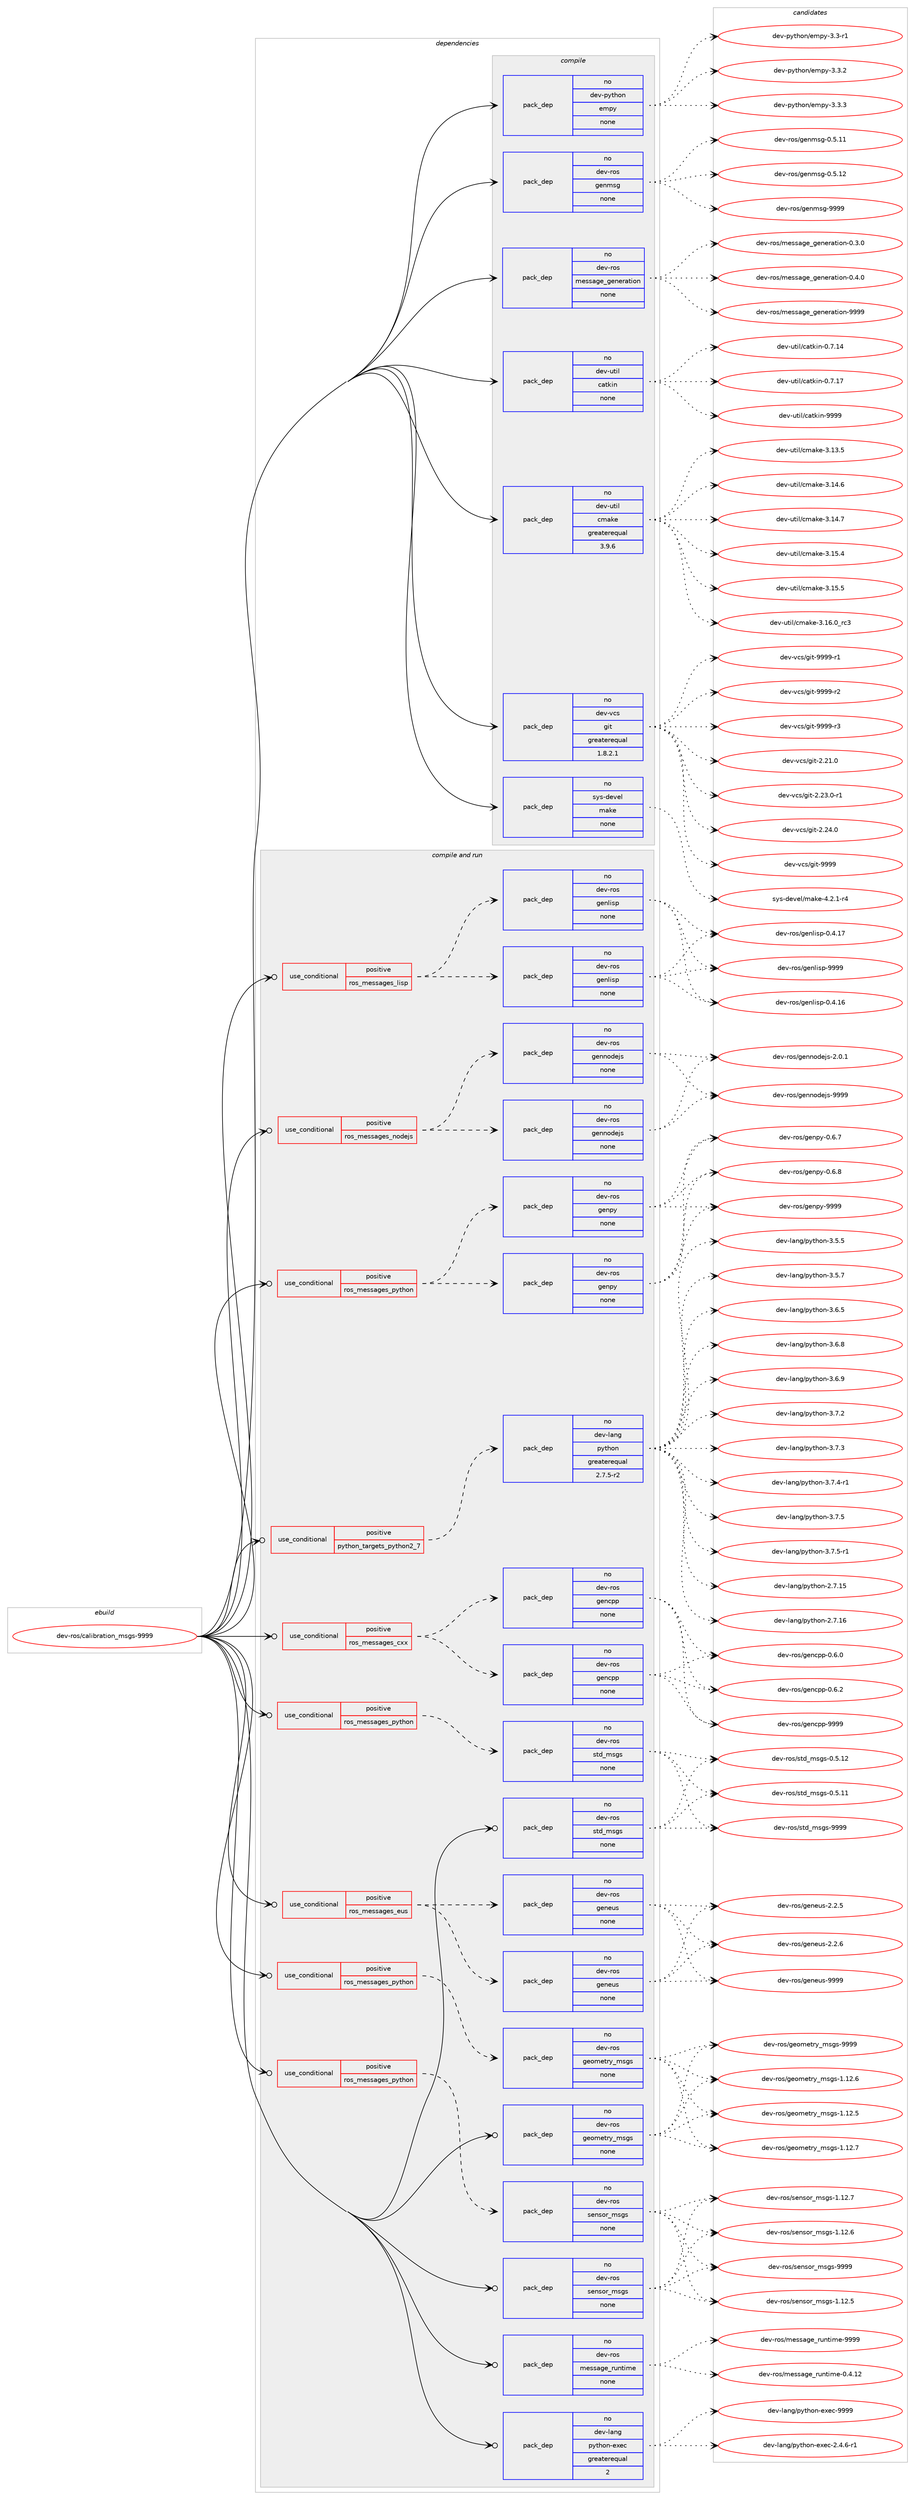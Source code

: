 digraph prolog {

# *************
# Graph options
# *************

newrank=true;
concentrate=true;
compound=true;
graph [rankdir=LR,fontname=Helvetica,fontsize=10,ranksep=1.5];#, ranksep=2.5, nodesep=0.2];
edge  [arrowhead=vee];
node  [fontname=Helvetica,fontsize=10];

# **********
# The ebuild
# **********

subgraph cluster_leftcol {
color=gray;
rank=same;
label=<<i>ebuild</i>>;
id [label="dev-ros/calibration_msgs-9999", color=red, width=4, href="../dev-ros/calibration_msgs-9999.svg"];
}

# ****************
# The dependencies
# ****************

subgraph cluster_midcol {
color=gray;
label=<<i>dependencies</i>>;
subgraph cluster_compile {
fillcolor="#eeeeee";
style=filled;
label=<<i>compile</i>>;
subgraph pack484346 {
dependency649039 [label=<<TABLE BORDER="0" CELLBORDER="1" CELLSPACING="0" CELLPADDING="4" WIDTH="220"><TR><TD ROWSPAN="6" CELLPADDING="30">pack_dep</TD></TR><TR><TD WIDTH="110">no</TD></TR><TR><TD>dev-python</TD></TR><TR><TD>empy</TD></TR><TR><TD>none</TD></TR><TR><TD></TD></TR></TABLE>>, shape=none, color=blue];
}
id:e -> dependency649039:w [weight=20,style="solid",arrowhead="vee"];
subgraph pack484347 {
dependency649040 [label=<<TABLE BORDER="0" CELLBORDER="1" CELLSPACING="0" CELLPADDING="4" WIDTH="220"><TR><TD ROWSPAN="6" CELLPADDING="30">pack_dep</TD></TR><TR><TD WIDTH="110">no</TD></TR><TR><TD>dev-ros</TD></TR><TR><TD>genmsg</TD></TR><TR><TD>none</TD></TR><TR><TD></TD></TR></TABLE>>, shape=none, color=blue];
}
id:e -> dependency649040:w [weight=20,style="solid",arrowhead="vee"];
subgraph pack484348 {
dependency649041 [label=<<TABLE BORDER="0" CELLBORDER="1" CELLSPACING="0" CELLPADDING="4" WIDTH="220"><TR><TD ROWSPAN="6" CELLPADDING="30">pack_dep</TD></TR><TR><TD WIDTH="110">no</TD></TR><TR><TD>dev-ros</TD></TR><TR><TD>message_generation</TD></TR><TR><TD>none</TD></TR><TR><TD></TD></TR></TABLE>>, shape=none, color=blue];
}
id:e -> dependency649041:w [weight=20,style="solid",arrowhead="vee"];
subgraph pack484349 {
dependency649042 [label=<<TABLE BORDER="0" CELLBORDER="1" CELLSPACING="0" CELLPADDING="4" WIDTH="220"><TR><TD ROWSPAN="6" CELLPADDING="30">pack_dep</TD></TR><TR><TD WIDTH="110">no</TD></TR><TR><TD>dev-util</TD></TR><TR><TD>catkin</TD></TR><TR><TD>none</TD></TR><TR><TD></TD></TR></TABLE>>, shape=none, color=blue];
}
id:e -> dependency649042:w [weight=20,style="solid",arrowhead="vee"];
subgraph pack484350 {
dependency649043 [label=<<TABLE BORDER="0" CELLBORDER="1" CELLSPACING="0" CELLPADDING="4" WIDTH="220"><TR><TD ROWSPAN="6" CELLPADDING="30">pack_dep</TD></TR><TR><TD WIDTH="110">no</TD></TR><TR><TD>dev-util</TD></TR><TR><TD>cmake</TD></TR><TR><TD>greaterequal</TD></TR><TR><TD>3.9.6</TD></TR></TABLE>>, shape=none, color=blue];
}
id:e -> dependency649043:w [weight=20,style="solid",arrowhead="vee"];
subgraph pack484351 {
dependency649044 [label=<<TABLE BORDER="0" CELLBORDER="1" CELLSPACING="0" CELLPADDING="4" WIDTH="220"><TR><TD ROWSPAN="6" CELLPADDING="30">pack_dep</TD></TR><TR><TD WIDTH="110">no</TD></TR><TR><TD>dev-vcs</TD></TR><TR><TD>git</TD></TR><TR><TD>greaterequal</TD></TR><TR><TD>1.8.2.1</TD></TR></TABLE>>, shape=none, color=blue];
}
id:e -> dependency649044:w [weight=20,style="solid",arrowhead="vee"];
subgraph pack484352 {
dependency649045 [label=<<TABLE BORDER="0" CELLBORDER="1" CELLSPACING="0" CELLPADDING="4" WIDTH="220"><TR><TD ROWSPAN="6" CELLPADDING="30">pack_dep</TD></TR><TR><TD WIDTH="110">no</TD></TR><TR><TD>sys-devel</TD></TR><TR><TD>make</TD></TR><TR><TD>none</TD></TR><TR><TD></TD></TR></TABLE>>, shape=none, color=blue];
}
id:e -> dependency649045:w [weight=20,style="solid",arrowhead="vee"];
}
subgraph cluster_compileandrun {
fillcolor="#eeeeee";
style=filled;
label=<<i>compile and run</i>>;
subgraph cond152797 {
dependency649046 [label=<<TABLE BORDER="0" CELLBORDER="1" CELLSPACING="0" CELLPADDING="4"><TR><TD ROWSPAN="3" CELLPADDING="10">use_conditional</TD></TR><TR><TD>positive</TD></TR><TR><TD>python_targets_python2_7</TD></TR></TABLE>>, shape=none, color=red];
subgraph pack484353 {
dependency649047 [label=<<TABLE BORDER="0" CELLBORDER="1" CELLSPACING="0" CELLPADDING="4" WIDTH="220"><TR><TD ROWSPAN="6" CELLPADDING="30">pack_dep</TD></TR><TR><TD WIDTH="110">no</TD></TR><TR><TD>dev-lang</TD></TR><TR><TD>python</TD></TR><TR><TD>greaterequal</TD></TR><TR><TD>2.7.5-r2</TD></TR></TABLE>>, shape=none, color=blue];
}
dependency649046:e -> dependency649047:w [weight=20,style="dashed",arrowhead="vee"];
}
id:e -> dependency649046:w [weight=20,style="solid",arrowhead="odotvee"];
subgraph cond152798 {
dependency649048 [label=<<TABLE BORDER="0" CELLBORDER="1" CELLSPACING="0" CELLPADDING="4"><TR><TD ROWSPAN="3" CELLPADDING="10">use_conditional</TD></TR><TR><TD>positive</TD></TR><TR><TD>ros_messages_cxx</TD></TR></TABLE>>, shape=none, color=red];
subgraph pack484354 {
dependency649049 [label=<<TABLE BORDER="0" CELLBORDER="1" CELLSPACING="0" CELLPADDING="4" WIDTH="220"><TR><TD ROWSPAN="6" CELLPADDING="30">pack_dep</TD></TR><TR><TD WIDTH="110">no</TD></TR><TR><TD>dev-ros</TD></TR><TR><TD>gencpp</TD></TR><TR><TD>none</TD></TR><TR><TD></TD></TR></TABLE>>, shape=none, color=blue];
}
dependency649048:e -> dependency649049:w [weight=20,style="dashed",arrowhead="vee"];
subgraph pack484355 {
dependency649050 [label=<<TABLE BORDER="0" CELLBORDER="1" CELLSPACING="0" CELLPADDING="4" WIDTH="220"><TR><TD ROWSPAN="6" CELLPADDING="30">pack_dep</TD></TR><TR><TD WIDTH="110">no</TD></TR><TR><TD>dev-ros</TD></TR><TR><TD>gencpp</TD></TR><TR><TD>none</TD></TR><TR><TD></TD></TR></TABLE>>, shape=none, color=blue];
}
dependency649048:e -> dependency649050:w [weight=20,style="dashed",arrowhead="vee"];
}
id:e -> dependency649048:w [weight=20,style="solid",arrowhead="odotvee"];
subgraph cond152799 {
dependency649051 [label=<<TABLE BORDER="0" CELLBORDER="1" CELLSPACING="0" CELLPADDING="4"><TR><TD ROWSPAN="3" CELLPADDING="10">use_conditional</TD></TR><TR><TD>positive</TD></TR><TR><TD>ros_messages_eus</TD></TR></TABLE>>, shape=none, color=red];
subgraph pack484356 {
dependency649052 [label=<<TABLE BORDER="0" CELLBORDER="1" CELLSPACING="0" CELLPADDING="4" WIDTH="220"><TR><TD ROWSPAN="6" CELLPADDING="30">pack_dep</TD></TR><TR><TD WIDTH="110">no</TD></TR><TR><TD>dev-ros</TD></TR><TR><TD>geneus</TD></TR><TR><TD>none</TD></TR><TR><TD></TD></TR></TABLE>>, shape=none, color=blue];
}
dependency649051:e -> dependency649052:w [weight=20,style="dashed",arrowhead="vee"];
subgraph pack484357 {
dependency649053 [label=<<TABLE BORDER="0" CELLBORDER="1" CELLSPACING="0" CELLPADDING="4" WIDTH="220"><TR><TD ROWSPAN="6" CELLPADDING="30">pack_dep</TD></TR><TR><TD WIDTH="110">no</TD></TR><TR><TD>dev-ros</TD></TR><TR><TD>geneus</TD></TR><TR><TD>none</TD></TR><TR><TD></TD></TR></TABLE>>, shape=none, color=blue];
}
dependency649051:e -> dependency649053:w [weight=20,style="dashed",arrowhead="vee"];
}
id:e -> dependency649051:w [weight=20,style="solid",arrowhead="odotvee"];
subgraph cond152800 {
dependency649054 [label=<<TABLE BORDER="0" CELLBORDER="1" CELLSPACING="0" CELLPADDING="4"><TR><TD ROWSPAN="3" CELLPADDING="10">use_conditional</TD></TR><TR><TD>positive</TD></TR><TR><TD>ros_messages_lisp</TD></TR></TABLE>>, shape=none, color=red];
subgraph pack484358 {
dependency649055 [label=<<TABLE BORDER="0" CELLBORDER="1" CELLSPACING="0" CELLPADDING="4" WIDTH="220"><TR><TD ROWSPAN="6" CELLPADDING="30">pack_dep</TD></TR><TR><TD WIDTH="110">no</TD></TR><TR><TD>dev-ros</TD></TR><TR><TD>genlisp</TD></TR><TR><TD>none</TD></TR><TR><TD></TD></TR></TABLE>>, shape=none, color=blue];
}
dependency649054:e -> dependency649055:w [weight=20,style="dashed",arrowhead="vee"];
subgraph pack484359 {
dependency649056 [label=<<TABLE BORDER="0" CELLBORDER="1" CELLSPACING="0" CELLPADDING="4" WIDTH="220"><TR><TD ROWSPAN="6" CELLPADDING="30">pack_dep</TD></TR><TR><TD WIDTH="110">no</TD></TR><TR><TD>dev-ros</TD></TR><TR><TD>genlisp</TD></TR><TR><TD>none</TD></TR><TR><TD></TD></TR></TABLE>>, shape=none, color=blue];
}
dependency649054:e -> dependency649056:w [weight=20,style="dashed",arrowhead="vee"];
}
id:e -> dependency649054:w [weight=20,style="solid",arrowhead="odotvee"];
subgraph cond152801 {
dependency649057 [label=<<TABLE BORDER="0" CELLBORDER="1" CELLSPACING="0" CELLPADDING="4"><TR><TD ROWSPAN="3" CELLPADDING="10">use_conditional</TD></TR><TR><TD>positive</TD></TR><TR><TD>ros_messages_nodejs</TD></TR></TABLE>>, shape=none, color=red];
subgraph pack484360 {
dependency649058 [label=<<TABLE BORDER="0" CELLBORDER="1" CELLSPACING="0" CELLPADDING="4" WIDTH="220"><TR><TD ROWSPAN="6" CELLPADDING="30">pack_dep</TD></TR><TR><TD WIDTH="110">no</TD></TR><TR><TD>dev-ros</TD></TR><TR><TD>gennodejs</TD></TR><TR><TD>none</TD></TR><TR><TD></TD></TR></TABLE>>, shape=none, color=blue];
}
dependency649057:e -> dependency649058:w [weight=20,style="dashed",arrowhead="vee"];
subgraph pack484361 {
dependency649059 [label=<<TABLE BORDER="0" CELLBORDER="1" CELLSPACING="0" CELLPADDING="4" WIDTH="220"><TR><TD ROWSPAN="6" CELLPADDING="30">pack_dep</TD></TR><TR><TD WIDTH="110">no</TD></TR><TR><TD>dev-ros</TD></TR><TR><TD>gennodejs</TD></TR><TR><TD>none</TD></TR><TR><TD></TD></TR></TABLE>>, shape=none, color=blue];
}
dependency649057:e -> dependency649059:w [weight=20,style="dashed",arrowhead="vee"];
}
id:e -> dependency649057:w [weight=20,style="solid",arrowhead="odotvee"];
subgraph cond152802 {
dependency649060 [label=<<TABLE BORDER="0" CELLBORDER="1" CELLSPACING="0" CELLPADDING="4"><TR><TD ROWSPAN="3" CELLPADDING="10">use_conditional</TD></TR><TR><TD>positive</TD></TR><TR><TD>ros_messages_python</TD></TR></TABLE>>, shape=none, color=red];
subgraph pack484362 {
dependency649061 [label=<<TABLE BORDER="0" CELLBORDER="1" CELLSPACING="0" CELLPADDING="4" WIDTH="220"><TR><TD ROWSPAN="6" CELLPADDING="30">pack_dep</TD></TR><TR><TD WIDTH="110">no</TD></TR><TR><TD>dev-ros</TD></TR><TR><TD>genpy</TD></TR><TR><TD>none</TD></TR><TR><TD></TD></TR></TABLE>>, shape=none, color=blue];
}
dependency649060:e -> dependency649061:w [weight=20,style="dashed",arrowhead="vee"];
subgraph pack484363 {
dependency649062 [label=<<TABLE BORDER="0" CELLBORDER="1" CELLSPACING="0" CELLPADDING="4" WIDTH="220"><TR><TD ROWSPAN="6" CELLPADDING="30">pack_dep</TD></TR><TR><TD WIDTH="110">no</TD></TR><TR><TD>dev-ros</TD></TR><TR><TD>genpy</TD></TR><TR><TD>none</TD></TR><TR><TD></TD></TR></TABLE>>, shape=none, color=blue];
}
dependency649060:e -> dependency649062:w [weight=20,style="dashed",arrowhead="vee"];
}
id:e -> dependency649060:w [weight=20,style="solid",arrowhead="odotvee"];
subgraph cond152803 {
dependency649063 [label=<<TABLE BORDER="0" CELLBORDER="1" CELLSPACING="0" CELLPADDING="4"><TR><TD ROWSPAN="3" CELLPADDING="10">use_conditional</TD></TR><TR><TD>positive</TD></TR><TR><TD>ros_messages_python</TD></TR></TABLE>>, shape=none, color=red];
subgraph pack484364 {
dependency649064 [label=<<TABLE BORDER="0" CELLBORDER="1" CELLSPACING="0" CELLPADDING="4" WIDTH="220"><TR><TD ROWSPAN="6" CELLPADDING="30">pack_dep</TD></TR><TR><TD WIDTH="110">no</TD></TR><TR><TD>dev-ros</TD></TR><TR><TD>geometry_msgs</TD></TR><TR><TD>none</TD></TR><TR><TD></TD></TR></TABLE>>, shape=none, color=blue];
}
dependency649063:e -> dependency649064:w [weight=20,style="dashed",arrowhead="vee"];
}
id:e -> dependency649063:w [weight=20,style="solid",arrowhead="odotvee"];
subgraph cond152804 {
dependency649065 [label=<<TABLE BORDER="0" CELLBORDER="1" CELLSPACING="0" CELLPADDING="4"><TR><TD ROWSPAN="3" CELLPADDING="10">use_conditional</TD></TR><TR><TD>positive</TD></TR><TR><TD>ros_messages_python</TD></TR></TABLE>>, shape=none, color=red];
subgraph pack484365 {
dependency649066 [label=<<TABLE BORDER="0" CELLBORDER="1" CELLSPACING="0" CELLPADDING="4" WIDTH="220"><TR><TD ROWSPAN="6" CELLPADDING="30">pack_dep</TD></TR><TR><TD WIDTH="110">no</TD></TR><TR><TD>dev-ros</TD></TR><TR><TD>sensor_msgs</TD></TR><TR><TD>none</TD></TR><TR><TD></TD></TR></TABLE>>, shape=none, color=blue];
}
dependency649065:e -> dependency649066:w [weight=20,style="dashed",arrowhead="vee"];
}
id:e -> dependency649065:w [weight=20,style="solid",arrowhead="odotvee"];
subgraph cond152805 {
dependency649067 [label=<<TABLE BORDER="0" CELLBORDER="1" CELLSPACING="0" CELLPADDING="4"><TR><TD ROWSPAN="3" CELLPADDING="10">use_conditional</TD></TR><TR><TD>positive</TD></TR><TR><TD>ros_messages_python</TD></TR></TABLE>>, shape=none, color=red];
subgraph pack484366 {
dependency649068 [label=<<TABLE BORDER="0" CELLBORDER="1" CELLSPACING="0" CELLPADDING="4" WIDTH="220"><TR><TD ROWSPAN="6" CELLPADDING="30">pack_dep</TD></TR><TR><TD WIDTH="110">no</TD></TR><TR><TD>dev-ros</TD></TR><TR><TD>std_msgs</TD></TR><TR><TD>none</TD></TR><TR><TD></TD></TR></TABLE>>, shape=none, color=blue];
}
dependency649067:e -> dependency649068:w [weight=20,style="dashed",arrowhead="vee"];
}
id:e -> dependency649067:w [weight=20,style="solid",arrowhead="odotvee"];
subgraph pack484367 {
dependency649069 [label=<<TABLE BORDER="0" CELLBORDER="1" CELLSPACING="0" CELLPADDING="4" WIDTH="220"><TR><TD ROWSPAN="6" CELLPADDING="30">pack_dep</TD></TR><TR><TD WIDTH="110">no</TD></TR><TR><TD>dev-lang</TD></TR><TR><TD>python-exec</TD></TR><TR><TD>greaterequal</TD></TR><TR><TD>2</TD></TR></TABLE>>, shape=none, color=blue];
}
id:e -> dependency649069:w [weight=20,style="solid",arrowhead="odotvee"];
subgraph pack484368 {
dependency649070 [label=<<TABLE BORDER="0" CELLBORDER="1" CELLSPACING="0" CELLPADDING="4" WIDTH="220"><TR><TD ROWSPAN="6" CELLPADDING="30">pack_dep</TD></TR><TR><TD WIDTH="110">no</TD></TR><TR><TD>dev-ros</TD></TR><TR><TD>geometry_msgs</TD></TR><TR><TD>none</TD></TR><TR><TD></TD></TR></TABLE>>, shape=none, color=blue];
}
id:e -> dependency649070:w [weight=20,style="solid",arrowhead="odotvee"];
subgraph pack484369 {
dependency649071 [label=<<TABLE BORDER="0" CELLBORDER="1" CELLSPACING="0" CELLPADDING="4" WIDTH="220"><TR><TD ROWSPAN="6" CELLPADDING="30">pack_dep</TD></TR><TR><TD WIDTH="110">no</TD></TR><TR><TD>dev-ros</TD></TR><TR><TD>message_runtime</TD></TR><TR><TD>none</TD></TR><TR><TD></TD></TR></TABLE>>, shape=none, color=blue];
}
id:e -> dependency649071:w [weight=20,style="solid",arrowhead="odotvee"];
subgraph pack484370 {
dependency649072 [label=<<TABLE BORDER="0" CELLBORDER="1" CELLSPACING="0" CELLPADDING="4" WIDTH="220"><TR><TD ROWSPAN="6" CELLPADDING="30">pack_dep</TD></TR><TR><TD WIDTH="110">no</TD></TR><TR><TD>dev-ros</TD></TR><TR><TD>sensor_msgs</TD></TR><TR><TD>none</TD></TR><TR><TD></TD></TR></TABLE>>, shape=none, color=blue];
}
id:e -> dependency649072:w [weight=20,style="solid",arrowhead="odotvee"];
subgraph pack484371 {
dependency649073 [label=<<TABLE BORDER="0" CELLBORDER="1" CELLSPACING="0" CELLPADDING="4" WIDTH="220"><TR><TD ROWSPAN="6" CELLPADDING="30">pack_dep</TD></TR><TR><TD WIDTH="110">no</TD></TR><TR><TD>dev-ros</TD></TR><TR><TD>std_msgs</TD></TR><TR><TD>none</TD></TR><TR><TD></TD></TR></TABLE>>, shape=none, color=blue];
}
id:e -> dependency649073:w [weight=20,style="solid",arrowhead="odotvee"];
}
subgraph cluster_run {
fillcolor="#eeeeee";
style=filled;
label=<<i>run</i>>;
}
}

# **************
# The candidates
# **************

subgraph cluster_choices {
rank=same;
color=gray;
label=<<i>candidates</i>>;

subgraph choice484346 {
color=black;
nodesep=1;
choice1001011184511212111610411111047101109112121455146514511449 [label="dev-python/empy-3.3-r1", color=red, width=4,href="../dev-python/empy-3.3-r1.svg"];
choice1001011184511212111610411111047101109112121455146514650 [label="dev-python/empy-3.3.2", color=red, width=4,href="../dev-python/empy-3.3.2.svg"];
choice1001011184511212111610411111047101109112121455146514651 [label="dev-python/empy-3.3.3", color=red, width=4,href="../dev-python/empy-3.3.3.svg"];
dependency649039:e -> choice1001011184511212111610411111047101109112121455146514511449:w [style=dotted,weight="100"];
dependency649039:e -> choice1001011184511212111610411111047101109112121455146514650:w [style=dotted,weight="100"];
dependency649039:e -> choice1001011184511212111610411111047101109112121455146514651:w [style=dotted,weight="100"];
}
subgraph choice484347 {
color=black;
nodesep=1;
choice100101118451141111154710310111010911510345484653464949 [label="dev-ros/genmsg-0.5.11", color=red, width=4,href="../dev-ros/genmsg-0.5.11.svg"];
choice100101118451141111154710310111010911510345484653464950 [label="dev-ros/genmsg-0.5.12", color=red, width=4,href="../dev-ros/genmsg-0.5.12.svg"];
choice10010111845114111115471031011101091151034557575757 [label="dev-ros/genmsg-9999", color=red, width=4,href="../dev-ros/genmsg-9999.svg"];
dependency649040:e -> choice100101118451141111154710310111010911510345484653464949:w [style=dotted,weight="100"];
dependency649040:e -> choice100101118451141111154710310111010911510345484653464950:w [style=dotted,weight="100"];
dependency649040:e -> choice10010111845114111115471031011101091151034557575757:w [style=dotted,weight="100"];
}
subgraph choice484348 {
color=black;
nodesep=1;
choice1001011184511411111547109101115115971031019510310111010111497116105111110454846514648 [label="dev-ros/message_generation-0.3.0", color=red, width=4,href="../dev-ros/message_generation-0.3.0.svg"];
choice1001011184511411111547109101115115971031019510310111010111497116105111110454846524648 [label="dev-ros/message_generation-0.4.0", color=red, width=4,href="../dev-ros/message_generation-0.4.0.svg"];
choice10010111845114111115471091011151159710310195103101110101114971161051111104557575757 [label="dev-ros/message_generation-9999", color=red, width=4,href="../dev-ros/message_generation-9999.svg"];
dependency649041:e -> choice1001011184511411111547109101115115971031019510310111010111497116105111110454846514648:w [style=dotted,weight="100"];
dependency649041:e -> choice1001011184511411111547109101115115971031019510310111010111497116105111110454846524648:w [style=dotted,weight="100"];
dependency649041:e -> choice10010111845114111115471091011151159710310195103101110101114971161051111104557575757:w [style=dotted,weight="100"];
}
subgraph choice484349 {
color=black;
nodesep=1;
choice1001011184511711610510847999711610710511045484655464952 [label="dev-util/catkin-0.7.14", color=red, width=4,href="../dev-util/catkin-0.7.14.svg"];
choice1001011184511711610510847999711610710511045484655464955 [label="dev-util/catkin-0.7.17", color=red, width=4,href="../dev-util/catkin-0.7.17.svg"];
choice100101118451171161051084799971161071051104557575757 [label="dev-util/catkin-9999", color=red, width=4,href="../dev-util/catkin-9999.svg"];
dependency649042:e -> choice1001011184511711610510847999711610710511045484655464952:w [style=dotted,weight="100"];
dependency649042:e -> choice1001011184511711610510847999711610710511045484655464955:w [style=dotted,weight="100"];
dependency649042:e -> choice100101118451171161051084799971161071051104557575757:w [style=dotted,weight="100"];
}
subgraph choice484350 {
color=black;
nodesep=1;
choice1001011184511711610510847991099710710145514649514653 [label="dev-util/cmake-3.13.5", color=red, width=4,href="../dev-util/cmake-3.13.5.svg"];
choice1001011184511711610510847991099710710145514649524654 [label="dev-util/cmake-3.14.6", color=red, width=4,href="../dev-util/cmake-3.14.6.svg"];
choice1001011184511711610510847991099710710145514649524655 [label="dev-util/cmake-3.14.7", color=red, width=4,href="../dev-util/cmake-3.14.7.svg"];
choice1001011184511711610510847991099710710145514649534652 [label="dev-util/cmake-3.15.4", color=red, width=4,href="../dev-util/cmake-3.15.4.svg"];
choice1001011184511711610510847991099710710145514649534653 [label="dev-util/cmake-3.15.5", color=red, width=4,href="../dev-util/cmake-3.15.5.svg"];
choice1001011184511711610510847991099710710145514649544648951149951 [label="dev-util/cmake-3.16.0_rc3", color=red, width=4,href="../dev-util/cmake-3.16.0_rc3.svg"];
dependency649043:e -> choice1001011184511711610510847991099710710145514649514653:w [style=dotted,weight="100"];
dependency649043:e -> choice1001011184511711610510847991099710710145514649524654:w [style=dotted,weight="100"];
dependency649043:e -> choice1001011184511711610510847991099710710145514649524655:w [style=dotted,weight="100"];
dependency649043:e -> choice1001011184511711610510847991099710710145514649534652:w [style=dotted,weight="100"];
dependency649043:e -> choice1001011184511711610510847991099710710145514649534653:w [style=dotted,weight="100"];
dependency649043:e -> choice1001011184511711610510847991099710710145514649544648951149951:w [style=dotted,weight="100"];
}
subgraph choice484351 {
color=black;
nodesep=1;
choice10010111845118991154710310511645504650494648 [label="dev-vcs/git-2.21.0", color=red, width=4,href="../dev-vcs/git-2.21.0.svg"];
choice100101118451189911547103105116455046505146484511449 [label="dev-vcs/git-2.23.0-r1", color=red, width=4,href="../dev-vcs/git-2.23.0-r1.svg"];
choice10010111845118991154710310511645504650524648 [label="dev-vcs/git-2.24.0", color=red, width=4,href="../dev-vcs/git-2.24.0.svg"];
choice1001011184511899115471031051164557575757 [label="dev-vcs/git-9999", color=red, width=4,href="../dev-vcs/git-9999.svg"];
choice10010111845118991154710310511645575757574511449 [label="dev-vcs/git-9999-r1", color=red, width=4,href="../dev-vcs/git-9999-r1.svg"];
choice10010111845118991154710310511645575757574511450 [label="dev-vcs/git-9999-r2", color=red, width=4,href="../dev-vcs/git-9999-r2.svg"];
choice10010111845118991154710310511645575757574511451 [label="dev-vcs/git-9999-r3", color=red, width=4,href="../dev-vcs/git-9999-r3.svg"];
dependency649044:e -> choice10010111845118991154710310511645504650494648:w [style=dotted,weight="100"];
dependency649044:e -> choice100101118451189911547103105116455046505146484511449:w [style=dotted,weight="100"];
dependency649044:e -> choice10010111845118991154710310511645504650524648:w [style=dotted,weight="100"];
dependency649044:e -> choice1001011184511899115471031051164557575757:w [style=dotted,weight="100"];
dependency649044:e -> choice10010111845118991154710310511645575757574511449:w [style=dotted,weight="100"];
dependency649044:e -> choice10010111845118991154710310511645575757574511450:w [style=dotted,weight="100"];
dependency649044:e -> choice10010111845118991154710310511645575757574511451:w [style=dotted,weight="100"];
}
subgraph choice484352 {
color=black;
nodesep=1;
choice1151211154510010111810110847109971071014552465046494511452 [label="sys-devel/make-4.2.1-r4", color=red, width=4,href="../sys-devel/make-4.2.1-r4.svg"];
dependency649045:e -> choice1151211154510010111810110847109971071014552465046494511452:w [style=dotted,weight="100"];
}
subgraph choice484353 {
color=black;
nodesep=1;
choice10010111845108971101034711212111610411111045504655464953 [label="dev-lang/python-2.7.15", color=red, width=4,href="../dev-lang/python-2.7.15.svg"];
choice10010111845108971101034711212111610411111045504655464954 [label="dev-lang/python-2.7.16", color=red, width=4,href="../dev-lang/python-2.7.16.svg"];
choice100101118451089711010347112121116104111110455146534653 [label="dev-lang/python-3.5.5", color=red, width=4,href="../dev-lang/python-3.5.5.svg"];
choice100101118451089711010347112121116104111110455146534655 [label="dev-lang/python-3.5.7", color=red, width=4,href="../dev-lang/python-3.5.7.svg"];
choice100101118451089711010347112121116104111110455146544653 [label="dev-lang/python-3.6.5", color=red, width=4,href="../dev-lang/python-3.6.5.svg"];
choice100101118451089711010347112121116104111110455146544656 [label="dev-lang/python-3.6.8", color=red, width=4,href="../dev-lang/python-3.6.8.svg"];
choice100101118451089711010347112121116104111110455146544657 [label="dev-lang/python-3.6.9", color=red, width=4,href="../dev-lang/python-3.6.9.svg"];
choice100101118451089711010347112121116104111110455146554650 [label="dev-lang/python-3.7.2", color=red, width=4,href="../dev-lang/python-3.7.2.svg"];
choice100101118451089711010347112121116104111110455146554651 [label="dev-lang/python-3.7.3", color=red, width=4,href="../dev-lang/python-3.7.3.svg"];
choice1001011184510897110103471121211161041111104551465546524511449 [label="dev-lang/python-3.7.4-r1", color=red, width=4,href="../dev-lang/python-3.7.4-r1.svg"];
choice100101118451089711010347112121116104111110455146554653 [label="dev-lang/python-3.7.5", color=red, width=4,href="../dev-lang/python-3.7.5.svg"];
choice1001011184510897110103471121211161041111104551465546534511449 [label="dev-lang/python-3.7.5-r1", color=red, width=4,href="../dev-lang/python-3.7.5-r1.svg"];
dependency649047:e -> choice10010111845108971101034711212111610411111045504655464953:w [style=dotted,weight="100"];
dependency649047:e -> choice10010111845108971101034711212111610411111045504655464954:w [style=dotted,weight="100"];
dependency649047:e -> choice100101118451089711010347112121116104111110455146534653:w [style=dotted,weight="100"];
dependency649047:e -> choice100101118451089711010347112121116104111110455146534655:w [style=dotted,weight="100"];
dependency649047:e -> choice100101118451089711010347112121116104111110455146544653:w [style=dotted,weight="100"];
dependency649047:e -> choice100101118451089711010347112121116104111110455146544656:w [style=dotted,weight="100"];
dependency649047:e -> choice100101118451089711010347112121116104111110455146544657:w [style=dotted,weight="100"];
dependency649047:e -> choice100101118451089711010347112121116104111110455146554650:w [style=dotted,weight="100"];
dependency649047:e -> choice100101118451089711010347112121116104111110455146554651:w [style=dotted,weight="100"];
dependency649047:e -> choice1001011184510897110103471121211161041111104551465546524511449:w [style=dotted,weight="100"];
dependency649047:e -> choice100101118451089711010347112121116104111110455146554653:w [style=dotted,weight="100"];
dependency649047:e -> choice1001011184510897110103471121211161041111104551465546534511449:w [style=dotted,weight="100"];
}
subgraph choice484354 {
color=black;
nodesep=1;
choice100101118451141111154710310111099112112454846544648 [label="dev-ros/gencpp-0.6.0", color=red, width=4,href="../dev-ros/gencpp-0.6.0.svg"];
choice100101118451141111154710310111099112112454846544650 [label="dev-ros/gencpp-0.6.2", color=red, width=4,href="../dev-ros/gencpp-0.6.2.svg"];
choice1001011184511411111547103101110991121124557575757 [label="dev-ros/gencpp-9999", color=red, width=4,href="../dev-ros/gencpp-9999.svg"];
dependency649049:e -> choice100101118451141111154710310111099112112454846544648:w [style=dotted,weight="100"];
dependency649049:e -> choice100101118451141111154710310111099112112454846544650:w [style=dotted,weight="100"];
dependency649049:e -> choice1001011184511411111547103101110991121124557575757:w [style=dotted,weight="100"];
}
subgraph choice484355 {
color=black;
nodesep=1;
choice100101118451141111154710310111099112112454846544648 [label="dev-ros/gencpp-0.6.0", color=red, width=4,href="../dev-ros/gencpp-0.6.0.svg"];
choice100101118451141111154710310111099112112454846544650 [label="dev-ros/gencpp-0.6.2", color=red, width=4,href="../dev-ros/gencpp-0.6.2.svg"];
choice1001011184511411111547103101110991121124557575757 [label="dev-ros/gencpp-9999", color=red, width=4,href="../dev-ros/gencpp-9999.svg"];
dependency649050:e -> choice100101118451141111154710310111099112112454846544648:w [style=dotted,weight="100"];
dependency649050:e -> choice100101118451141111154710310111099112112454846544650:w [style=dotted,weight="100"];
dependency649050:e -> choice1001011184511411111547103101110991121124557575757:w [style=dotted,weight="100"];
}
subgraph choice484356 {
color=black;
nodesep=1;
choice1001011184511411111547103101110101117115455046504653 [label="dev-ros/geneus-2.2.5", color=red, width=4,href="../dev-ros/geneus-2.2.5.svg"];
choice1001011184511411111547103101110101117115455046504654 [label="dev-ros/geneus-2.2.6", color=red, width=4,href="../dev-ros/geneus-2.2.6.svg"];
choice10010111845114111115471031011101011171154557575757 [label="dev-ros/geneus-9999", color=red, width=4,href="../dev-ros/geneus-9999.svg"];
dependency649052:e -> choice1001011184511411111547103101110101117115455046504653:w [style=dotted,weight="100"];
dependency649052:e -> choice1001011184511411111547103101110101117115455046504654:w [style=dotted,weight="100"];
dependency649052:e -> choice10010111845114111115471031011101011171154557575757:w [style=dotted,weight="100"];
}
subgraph choice484357 {
color=black;
nodesep=1;
choice1001011184511411111547103101110101117115455046504653 [label="dev-ros/geneus-2.2.5", color=red, width=4,href="../dev-ros/geneus-2.2.5.svg"];
choice1001011184511411111547103101110101117115455046504654 [label="dev-ros/geneus-2.2.6", color=red, width=4,href="../dev-ros/geneus-2.2.6.svg"];
choice10010111845114111115471031011101011171154557575757 [label="dev-ros/geneus-9999", color=red, width=4,href="../dev-ros/geneus-9999.svg"];
dependency649053:e -> choice1001011184511411111547103101110101117115455046504653:w [style=dotted,weight="100"];
dependency649053:e -> choice1001011184511411111547103101110101117115455046504654:w [style=dotted,weight="100"];
dependency649053:e -> choice10010111845114111115471031011101011171154557575757:w [style=dotted,weight="100"];
}
subgraph choice484358 {
color=black;
nodesep=1;
choice100101118451141111154710310111010810511511245484652464954 [label="dev-ros/genlisp-0.4.16", color=red, width=4,href="../dev-ros/genlisp-0.4.16.svg"];
choice100101118451141111154710310111010810511511245484652464955 [label="dev-ros/genlisp-0.4.17", color=red, width=4,href="../dev-ros/genlisp-0.4.17.svg"];
choice10010111845114111115471031011101081051151124557575757 [label="dev-ros/genlisp-9999", color=red, width=4,href="../dev-ros/genlisp-9999.svg"];
dependency649055:e -> choice100101118451141111154710310111010810511511245484652464954:w [style=dotted,weight="100"];
dependency649055:e -> choice100101118451141111154710310111010810511511245484652464955:w [style=dotted,weight="100"];
dependency649055:e -> choice10010111845114111115471031011101081051151124557575757:w [style=dotted,weight="100"];
}
subgraph choice484359 {
color=black;
nodesep=1;
choice100101118451141111154710310111010810511511245484652464954 [label="dev-ros/genlisp-0.4.16", color=red, width=4,href="../dev-ros/genlisp-0.4.16.svg"];
choice100101118451141111154710310111010810511511245484652464955 [label="dev-ros/genlisp-0.4.17", color=red, width=4,href="../dev-ros/genlisp-0.4.17.svg"];
choice10010111845114111115471031011101081051151124557575757 [label="dev-ros/genlisp-9999", color=red, width=4,href="../dev-ros/genlisp-9999.svg"];
dependency649056:e -> choice100101118451141111154710310111010810511511245484652464954:w [style=dotted,weight="100"];
dependency649056:e -> choice100101118451141111154710310111010810511511245484652464955:w [style=dotted,weight="100"];
dependency649056:e -> choice10010111845114111115471031011101081051151124557575757:w [style=dotted,weight="100"];
}
subgraph choice484360 {
color=black;
nodesep=1;
choice1001011184511411111547103101110110111100101106115455046484649 [label="dev-ros/gennodejs-2.0.1", color=red, width=4,href="../dev-ros/gennodejs-2.0.1.svg"];
choice10010111845114111115471031011101101111001011061154557575757 [label="dev-ros/gennodejs-9999", color=red, width=4,href="../dev-ros/gennodejs-9999.svg"];
dependency649058:e -> choice1001011184511411111547103101110110111100101106115455046484649:w [style=dotted,weight="100"];
dependency649058:e -> choice10010111845114111115471031011101101111001011061154557575757:w [style=dotted,weight="100"];
}
subgraph choice484361 {
color=black;
nodesep=1;
choice1001011184511411111547103101110110111100101106115455046484649 [label="dev-ros/gennodejs-2.0.1", color=red, width=4,href="../dev-ros/gennodejs-2.0.1.svg"];
choice10010111845114111115471031011101101111001011061154557575757 [label="dev-ros/gennodejs-9999", color=red, width=4,href="../dev-ros/gennodejs-9999.svg"];
dependency649059:e -> choice1001011184511411111547103101110110111100101106115455046484649:w [style=dotted,weight="100"];
dependency649059:e -> choice10010111845114111115471031011101101111001011061154557575757:w [style=dotted,weight="100"];
}
subgraph choice484362 {
color=black;
nodesep=1;
choice1001011184511411111547103101110112121454846544655 [label="dev-ros/genpy-0.6.7", color=red, width=4,href="../dev-ros/genpy-0.6.7.svg"];
choice1001011184511411111547103101110112121454846544656 [label="dev-ros/genpy-0.6.8", color=red, width=4,href="../dev-ros/genpy-0.6.8.svg"];
choice10010111845114111115471031011101121214557575757 [label="dev-ros/genpy-9999", color=red, width=4,href="../dev-ros/genpy-9999.svg"];
dependency649061:e -> choice1001011184511411111547103101110112121454846544655:w [style=dotted,weight="100"];
dependency649061:e -> choice1001011184511411111547103101110112121454846544656:w [style=dotted,weight="100"];
dependency649061:e -> choice10010111845114111115471031011101121214557575757:w [style=dotted,weight="100"];
}
subgraph choice484363 {
color=black;
nodesep=1;
choice1001011184511411111547103101110112121454846544655 [label="dev-ros/genpy-0.6.7", color=red, width=4,href="../dev-ros/genpy-0.6.7.svg"];
choice1001011184511411111547103101110112121454846544656 [label="dev-ros/genpy-0.6.8", color=red, width=4,href="../dev-ros/genpy-0.6.8.svg"];
choice10010111845114111115471031011101121214557575757 [label="dev-ros/genpy-9999", color=red, width=4,href="../dev-ros/genpy-9999.svg"];
dependency649062:e -> choice1001011184511411111547103101110112121454846544655:w [style=dotted,weight="100"];
dependency649062:e -> choice1001011184511411111547103101110112121454846544656:w [style=dotted,weight="100"];
dependency649062:e -> choice10010111845114111115471031011101121214557575757:w [style=dotted,weight="100"];
}
subgraph choice484364 {
color=black;
nodesep=1;
choice10010111845114111115471031011111091011161141219510911510311545494649504653 [label="dev-ros/geometry_msgs-1.12.5", color=red, width=4,href="../dev-ros/geometry_msgs-1.12.5.svg"];
choice10010111845114111115471031011111091011161141219510911510311545494649504654 [label="dev-ros/geometry_msgs-1.12.6", color=red, width=4,href="../dev-ros/geometry_msgs-1.12.6.svg"];
choice10010111845114111115471031011111091011161141219510911510311545494649504655 [label="dev-ros/geometry_msgs-1.12.7", color=red, width=4,href="../dev-ros/geometry_msgs-1.12.7.svg"];
choice1001011184511411111547103101111109101116114121951091151031154557575757 [label="dev-ros/geometry_msgs-9999", color=red, width=4,href="../dev-ros/geometry_msgs-9999.svg"];
dependency649064:e -> choice10010111845114111115471031011111091011161141219510911510311545494649504653:w [style=dotted,weight="100"];
dependency649064:e -> choice10010111845114111115471031011111091011161141219510911510311545494649504654:w [style=dotted,weight="100"];
dependency649064:e -> choice10010111845114111115471031011111091011161141219510911510311545494649504655:w [style=dotted,weight="100"];
dependency649064:e -> choice1001011184511411111547103101111109101116114121951091151031154557575757:w [style=dotted,weight="100"];
}
subgraph choice484365 {
color=black;
nodesep=1;
choice10010111845114111115471151011101151111149510911510311545494649504653 [label="dev-ros/sensor_msgs-1.12.5", color=red, width=4,href="../dev-ros/sensor_msgs-1.12.5.svg"];
choice10010111845114111115471151011101151111149510911510311545494649504654 [label="dev-ros/sensor_msgs-1.12.6", color=red, width=4,href="../dev-ros/sensor_msgs-1.12.6.svg"];
choice10010111845114111115471151011101151111149510911510311545494649504655 [label="dev-ros/sensor_msgs-1.12.7", color=red, width=4,href="../dev-ros/sensor_msgs-1.12.7.svg"];
choice1001011184511411111547115101110115111114951091151031154557575757 [label="dev-ros/sensor_msgs-9999", color=red, width=4,href="../dev-ros/sensor_msgs-9999.svg"];
dependency649066:e -> choice10010111845114111115471151011101151111149510911510311545494649504653:w [style=dotted,weight="100"];
dependency649066:e -> choice10010111845114111115471151011101151111149510911510311545494649504654:w [style=dotted,weight="100"];
dependency649066:e -> choice10010111845114111115471151011101151111149510911510311545494649504655:w [style=dotted,weight="100"];
dependency649066:e -> choice1001011184511411111547115101110115111114951091151031154557575757:w [style=dotted,weight="100"];
}
subgraph choice484366 {
color=black;
nodesep=1;
choice10010111845114111115471151161009510911510311545484653464949 [label="dev-ros/std_msgs-0.5.11", color=red, width=4,href="../dev-ros/std_msgs-0.5.11.svg"];
choice10010111845114111115471151161009510911510311545484653464950 [label="dev-ros/std_msgs-0.5.12", color=red, width=4,href="../dev-ros/std_msgs-0.5.12.svg"];
choice1001011184511411111547115116100951091151031154557575757 [label="dev-ros/std_msgs-9999", color=red, width=4,href="../dev-ros/std_msgs-9999.svg"];
dependency649068:e -> choice10010111845114111115471151161009510911510311545484653464949:w [style=dotted,weight="100"];
dependency649068:e -> choice10010111845114111115471151161009510911510311545484653464950:w [style=dotted,weight="100"];
dependency649068:e -> choice1001011184511411111547115116100951091151031154557575757:w [style=dotted,weight="100"];
}
subgraph choice484367 {
color=black;
nodesep=1;
choice10010111845108971101034711212111610411111045101120101994550465246544511449 [label="dev-lang/python-exec-2.4.6-r1", color=red, width=4,href="../dev-lang/python-exec-2.4.6-r1.svg"];
choice10010111845108971101034711212111610411111045101120101994557575757 [label="dev-lang/python-exec-9999", color=red, width=4,href="../dev-lang/python-exec-9999.svg"];
dependency649069:e -> choice10010111845108971101034711212111610411111045101120101994550465246544511449:w [style=dotted,weight="100"];
dependency649069:e -> choice10010111845108971101034711212111610411111045101120101994557575757:w [style=dotted,weight="100"];
}
subgraph choice484368 {
color=black;
nodesep=1;
choice10010111845114111115471031011111091011161141219510911510311545494649504653 [label="dev-ros/geometry_msgs-1.12.5", color=red, width=4,href="../dev-ros/geometry_msgs-1.12.5.svg"];
choice10010111845114111115471031011111091011161141219510911510311545494649504654 [label="dev-ros/geometry_msgs-1.12.6", color=red, width=4,href="../dev-ros/geometry_msgs-1.12.6.svg"];
choice10010111845114111115471031011111091011161141219510911510311545494649504655 [label="dev-ros/geometry_msgs-1.12.7", color=red, width=4,href="../dev-ros/geometry_msgs-1.12.7.svg"];
choice1001011184511411111547103101111109101116114121951091151031154557575757 [label="dev-ros/geometry_msgs-9999", color=red, width=4,href="../dev-ros/geometry_msgs-9999.svg"];
dependency649070:e -> choice10010111845114111115471031011111091011161141219510911510311545494649504653:w [style=dotted,weight="100"];
dependency649070:e -> choice10010111845114111115471031011111091011161141219510911510311545494649504654:w [style=dotted,weight="100"];
dependency649070:e -> choice10010111845114111115471031011111091011161141219510911510311545494649504655:w [style=dotted,weight="100"];
dependency649070:e -> choice1001011184511411111547103101111109101116114121951091151031154557575757:w [style=dotted,weight="100"];
}
subgraph choice484369 {
color=black;
nodesep=1;
choice1001011184511411111547109101115115971031019511411711011610510910145484652464950 [label="dev-ros/message_runtime-0.4.12", color=red, width=4,href="../dev-ros/message_runtime-0.4.12.svg"];
choice100101118451141111154710910111511597103101951141171101161051091014557575757 [label="dev-ros/message_runtime-9999", color=red, width=4,href="../dev-ros/message_runtime-9999.svg"];
dependency649071:e -> choice1001011184511411111547109101115115971031019511411711011610510910145484652464950:w [style=dotted,weight="100"];
dependency649071:e -> choice100101118451141111154710910111511597103101951141171101161051091014557575757:w [style=dotted,weight="100"];
}
subgraph choice484370 {
color=black;
nodesep=1;
choice10010111845114111115471151011101151111149510911510311545494649504653 [label="dev-ros/sensor_msgs-1.12.5", color=red, width=4,href="../dev-ros/sensor_msgs-1.12.5.svg"];
choice10010111845114111115471151011101151111149510911510311545494649504654 [label="dev-ros/sensor_msgs-1.12.6", color=red, width=4,href="../dev-ros/sensor_msgs-1.12.6.svg"];
choice10010111845114111115471151011101151111149510911510311545494649504655 [label="dev-ros/sensor_msgs-1.12.7", color=red, width=4,href="../dev-ros/sensor_msgs-1.12.7.svg"];
choice1001011184511411111547115101110115111114951091151031154557575757 [label="dev-ros/sensor_msgs-9999", color=red, width=4,href="../dev-ros/sensor_msgs-9999.svg"];
dependency649072:e -> choice10010111845114111115471151011101151111149510911510311545494649504653:w [style=dotted,weight="100"];
dependency649072:e -> choice10010111845114111115471151011101151111149510911510311545494649504654:w [style=dotted,weight="100"];
dependency649072:e -> choice10010111845114111115471151011101151111149510911510311545494649504655:w [style=dotted,weight="100"];
dependency649072:e -> choice1001011184511411111547115101110115111114951091151031154557575757:w [style=dotted,weight="100"];
}
subgraph choice484371 {
color=black;
nodesep=1;
choice10010111845114111115471151161009510911510311545484653464949 [label="dev-ros/std_msgs-0.5.11", color=red, width=4,href="../dev-ros/std_msgs-0.5.11.svg"];
choice10010111845114111115471151161009510911510311545484653464950 [label="dev-ros/std_msgs-0.5.12", color=red, width=4,href="../dev-ros/std_msgs-0.5.12.svg"];
choice1001011184511411111547115116100951091151031154557575757 [label="dev-ros/std_msgs-9999", color=red, width=4,href="../dev-ros/std_msgs-9999.svg"];
dependency649073:e -> choice10010111845114111115471151161009510911510311545484653464949:w [style=dotted,weight="100"];
dependency649073:e -> choice10010111845114111115471151161009510911510311545484653464950:w [style=dotted,weight="100"];
dependency649073:e -> choice1001011184511411111547115116100951091151031154557575757:w [style=dotted,weight="100"];
}
}

}
